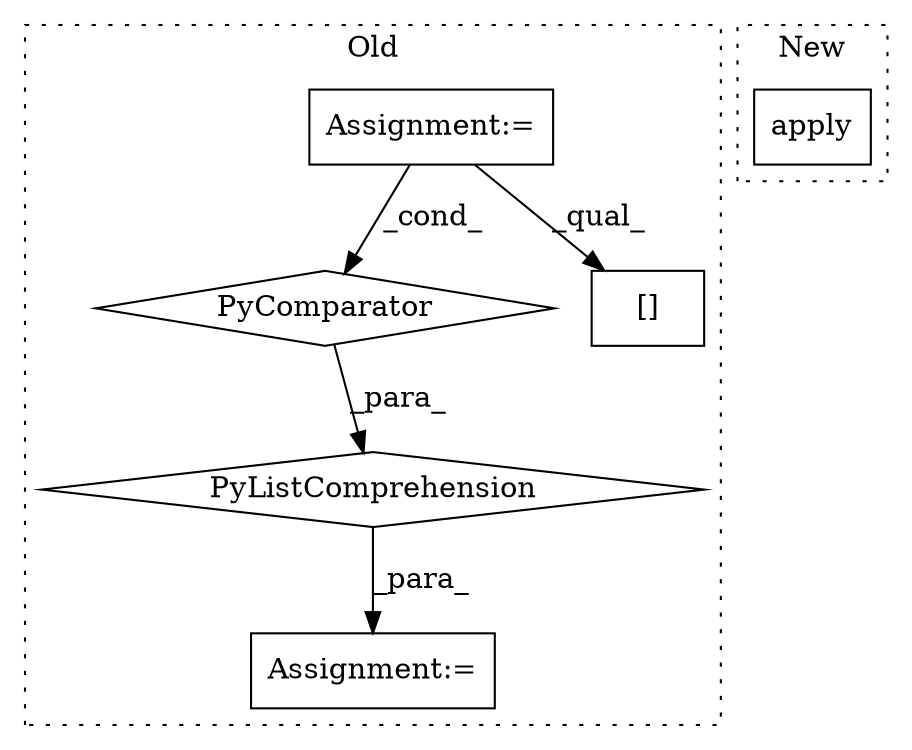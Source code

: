 digraph G {
subgraph cluster0 {
1 [label="PyComparator" a="113" s="1097" l="43" shape="diamond"];
3 [label="Assignment:=" a="7" s="775" l="1" shape="box"];
4 [label="PyListComprehension" a="109" s="1004" l="144" shape="diamond"];
5 [label="Assignment:=" a="7" s="1261" l="38" shape="box"];
6 [label="[]" a="2" s="1010,1029" l="2,1" shape="box"];
label = "Old";
style="dotted";
}
subgraph cluster1 {
2 [label="apply" a="32" s="888,907" l="6,1" shape="box"];
label = "New";
style="dotted";
}
1 -> 4 [label="_para_"];
3 -> 6 [label="_qual_"];
3 -> 1 [label="_cond_"];
4 -> 5 [label="_para_"];
}